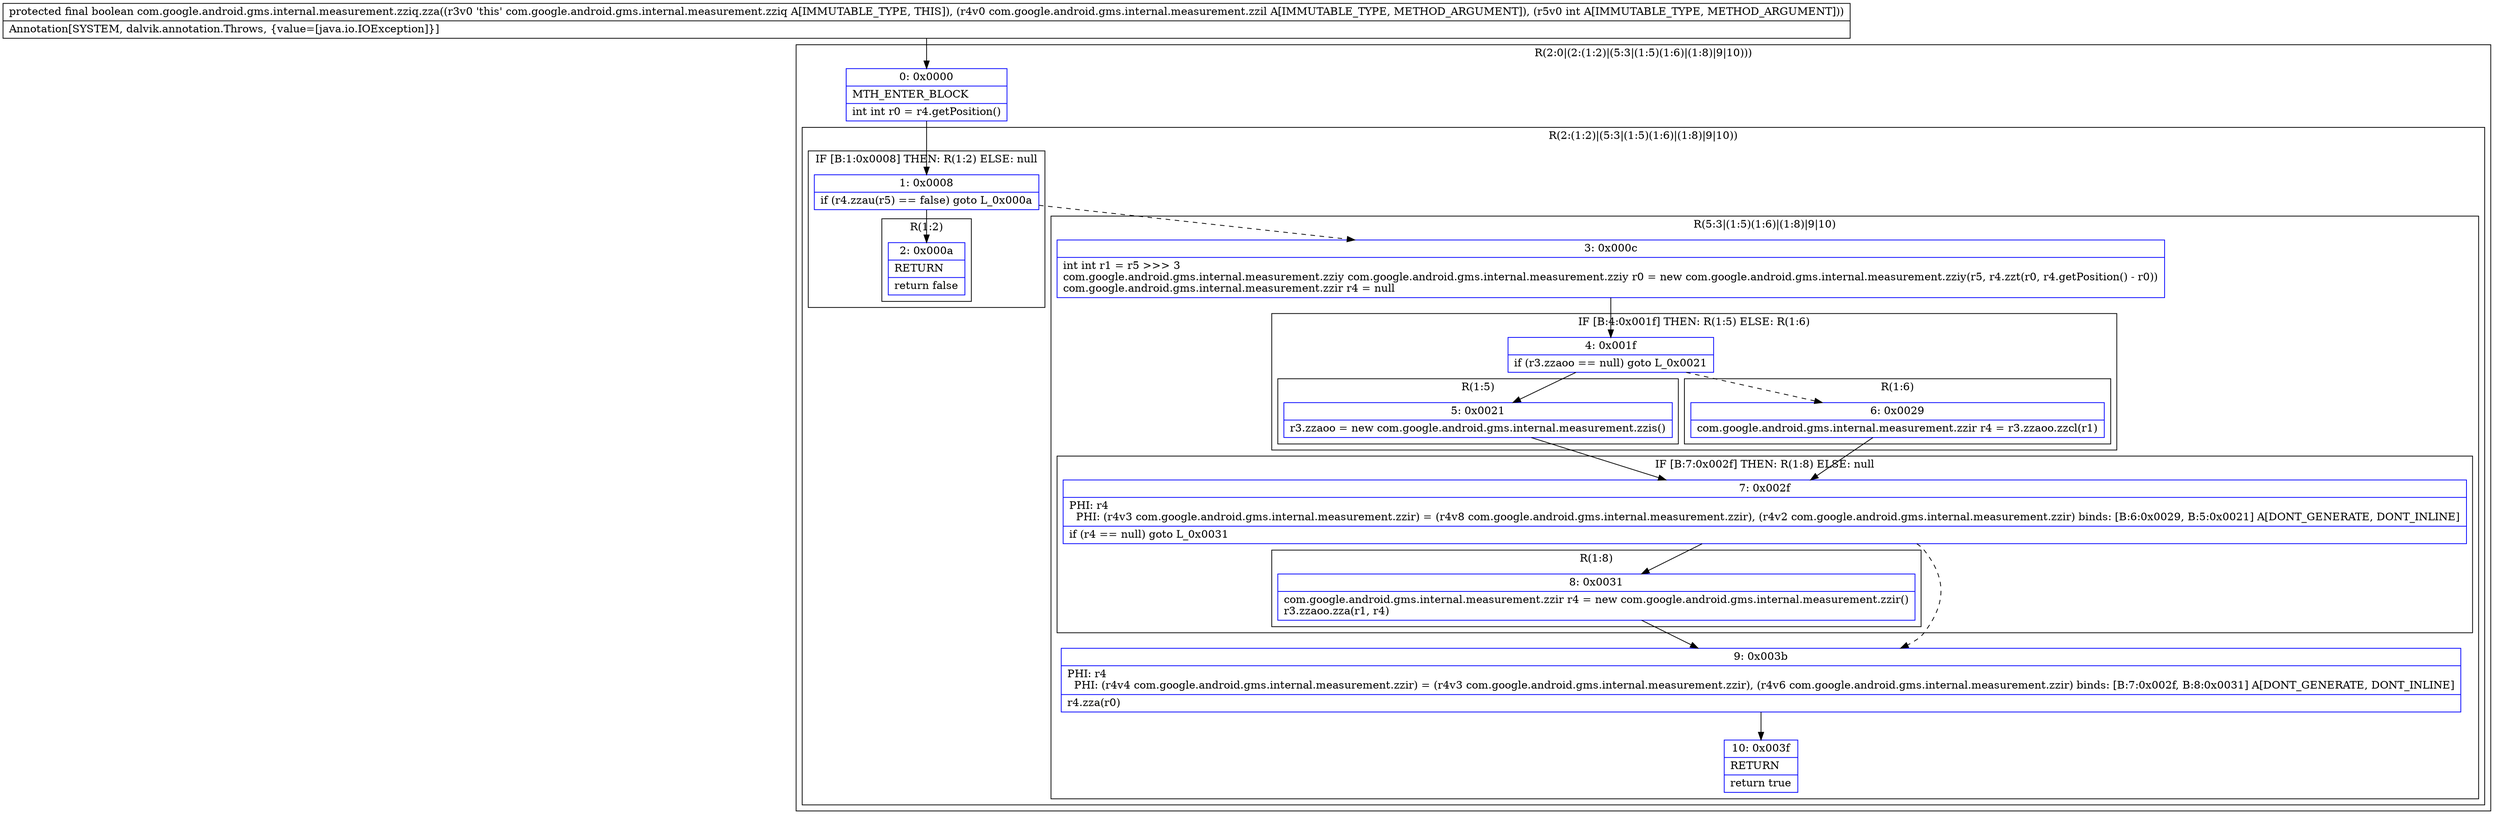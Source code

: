 digraph "CFG forcom.google.android.gms.internal.measurement.zziq.zza(Lcom\/google\/android\/gms\/internal\/measurement\/zzil;I)Z" {
subgraph cluster_Region_79664921 {
label = "R(2:0|(2:(1:2)|(5:3|(1:5)(1:6)|(1:8)|9|10)))";
node [shape=record,color=blue];
Node_0 [shape=record,label="{0\:\ 0x0000|MTH_ENTER_BLOCK\l|int int r0 = r4.getPosition()\l}"];
subgraph cluster_Region_1945054212 {
label = "R(2:(1:2)|(5:3|(1:5)(1:6)|(1:8)|9|10))";
node [shape=record,color=blue];
subgraph cluster_IfRegion_664676808 {
label = "IF [B:1:0x0008] THEN: R(1:2) ELSE: null";
node [shape=record,color=blue];
Node_1 [shape=record,label="{1\:\ 0x0008|if (r4.zzau(r5) == false) goto L_0x000a\l}"];
subgraph cluster_Region_229314594 {
label = "R(1:2)";
node [shape=record,color=blue];
Node_2 [shape=record,label="{2\:\ 0x000a|RETURN\l|return false\l}"];
}
}
subgraph cluster_Region_2132693897 {
label = "R(5:3|(1:5)(1:6)|(1:8)|9|10)";
node [shape=record,color=blue];
Node_3 [shape=record,label="{3\:\ 0x000c|int int r1 = r5 \>\>\> 3\lcom.google.android.gms.internal.measurement.zziy com.google.android.gms.internal.measurement.zziy r0 = new com.google.android.gms.internal.measurement.zziy(r5, r4.zzt(r0, r4.getPosition() \- r0))\lcom.google.android.gms.internal.measurement.zzir r4 = null\l}"];
subgraph cluster_IfRegion_412463191 {
label = "IF [B:4:0x001f] THEN: R(1:5) ELSE: R(1:6)";
node [shape=record,color=blue];
Node_4 [shape=record,label="{4\:\ 0x001f|if (r3.zzaoo == null) goto L_0x0021\l}"];
subgraph cluster_Region_303050829 {
label = "R(1:5)";
node [shape=record,color=blue];
Node_5 [shape=record,label="{5\:\ 0x0021|r3.zzaoo = new com.google.android.gms.internal.measurement.zzis()\l}"];
}
subgraph cluster_Region_821817079 {
label = "R(1:6)";
node [shape=record,color=blue];
Node_6 [shape=record,label="{6\:\ 0x0029|com.google.android.gms.internal.measurement.zzir r4 = r3.zzaoo.zzcl(r1)\l}"];
}
}
subgraph cluster_IfRegion_260238387 {
label = "IF [B:7:0x002f] THEN: R(1:8) ELSE: null";
node [shape=record,color=blue];
Node_7 [shape=record,label="{7\:\ 0x002f|PHI: r4 \l  PHI: (r4v3 com.google.android.gms.internal.measurement.zzir) = (r4v8 com.google.android.gms.internal.measurement.zzir), (r4v2 com.google.android.gms.internal.measurement.zzir) binds: [B:6:0x0029, B:5:0x0021] A[DONT_GENERATE, DONT_INLINE]\l|if (r4 == null) goto L_0x0031\l}"];
subgraph cluster_Region_2004728474 {
label = "R(1:8)";
node [shape=record,color=blue];
Node_8 [shape=record,label="{8\:\ 0x0031|com.google.android.gms.internal.measurement.zzir r4 = new com.google.android.gms.internal.measurement.zzir()\lr3.zzaoo.zza(r1, r4)\l}"];
}
}
Node_9 [shape=record,label="{9\:\ 0x003b|PHI: r4 \l  PHI: (r4v4 com.google.android.gms.internal.measurement.zzir) = (r4v3 com.google.android.gms.internal.measurement.zzir), (r4v6 com.google.android.gms.internal.measurement.zzir) binds: [B:7:0x002f, B:8:0x0031] A[DONT_GENERATE, DONT_INLINE]\l|r4.zza(r0)\l}"];
Node_10 [shape=record,label="{10\:\ 0x003f|RETURN\l|return true\l}"];
}
}
}
MethodNode[shape=record,label="{protected final boolean com.google.android.gms.internal.measurement.zziq.zza((r3v0 'this' com.google.android.gms.internal.measurement.zziq A[IMMUTABLE_TYPE, THIS]), (r4v0 com.google.android.gms.internal.measurement.zzil A[IMMUTABLE_TYPE, METHOD_ARGUMENT]), (r5v0 int A[IMMUTABLE_TYPE, METHOD_ARGUMENT]))  | Annotation[SYSTEM, dalvik.annotation.Throws, \{value=[java.io.IOException]\}]\l}"];
MethodNode -> Node_0;
Node_0 -> Node_1;
Node_1 -> Node_2;
Node_1 -> Node_3[style=dashed];
Node_3 -> Node_4;
Node_4 -> Node_5;
Node_4 -> Node_6[style=dashed];
Node_5 -> Node_7;
Node_6 -> Node_7;
Node_7 -> Node_8;
Node_7 -> Node_9[style=dashed];
Node_8 -> Node_9;
Node_9 -> Node_10;
}

